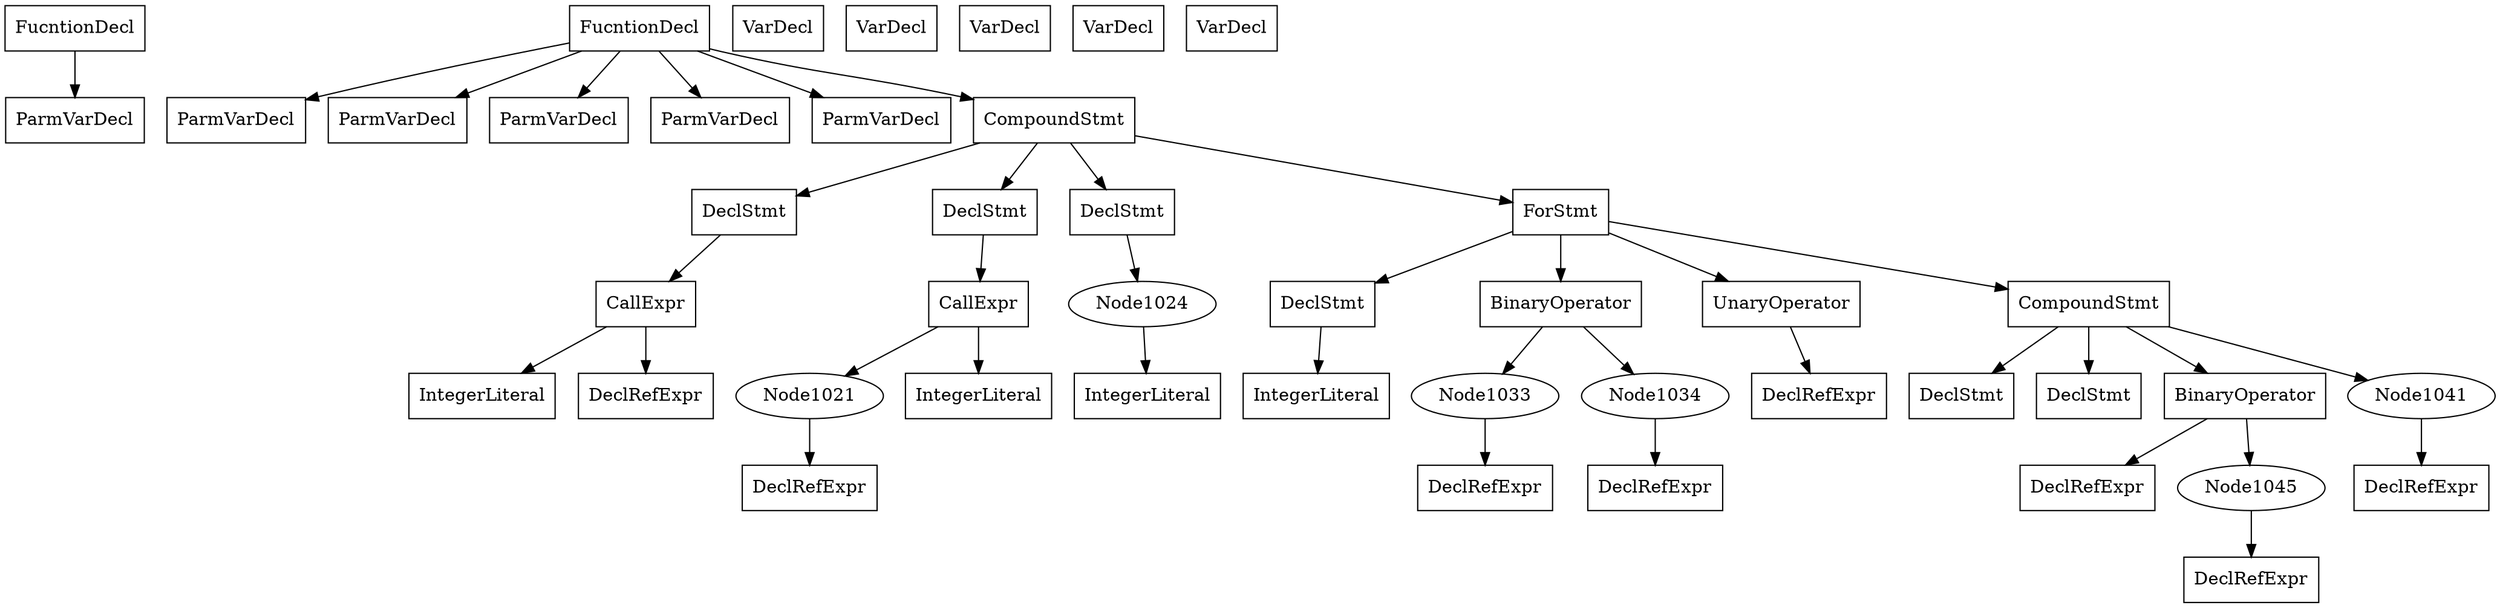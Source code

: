 digraph unnamed { 
Node1001 [ shape=record , label="FucntionDecl" , name="get_global_id" , type="int"];
Node1001 -> Node1002;
Node1002 [ shape=record , label="ParmVarDecl" , name="a" , type="int"];
Node1003 [ shape=record , label="FucntionDecl" , name="matrixMul" , type="void"];
Node1003 -> Node1004;
Node1003 -> Node1005;
Node1003 -> Node1006;
Node1003 -> Node1007;
Node1003 -> Node1008;
Node1003 -> Node1009;
Node1004 [ shape=record , label="ParmVarDecl" , name="C" , type="long"];
Node1005 [ shape=record , label="ParmVarDecl" , name="B" , type="long"];
Node1006 [ shape=record , label="ParmVarDecl" , name="A" , type="long"];
Node1007 [ shape=record , label="ParmVarDecl" , name="wA" , type="int"];
Node1008 [ shape=record , label="ParmVarDecl" , name="wB" , type="int"];
Node1009 [ shape=record , label="CompoundStmt" ];
Node1009 -> Node1010;
Node1009 -> Node1011;
Node1009 -> Node1012;
Node1009 -> Node1013;
Node1010 [ shape=record , label="DeclStmt" ];
Node1010 -> Node1014;
Node1011 [ shape=record , label="VarDecl" , name="tx" , type="int" , value="VALUE" ];
Node1014 [ shape=record , label="CallExpr" ];
Node1014 -> Node1016;
Node1014 -> Node1015;
Node1015 [ shape=record , label="DeclRefExpr" , name="get_global_id"];
Node1016 [ shape=record , label="IntegerLiteral" , value="0"];
Node1011 [ shape=record , label="DeclStmt" ];
Node1011 -> Node1019;
Node1020 [ shape=record , label="VarDecl" , name="ty" , type="int" , value="VALUE" ];
Node1019 [ shape=record , label="CallExpr" ];
Node1019 -> Node1021;
Node1019 -> Node1022;
Node1021 -> Node1023;
Node1023 [ shape=record , label="DeclRefExpr" , name="get_global_id"];
Node1022 [ shape=record , label="IntegerLiteral" , value="0"];
Node1012 [ shape=record , label="DeclStmt" ];
Node1012 -> Node1024;
Node1025 [ shape=record , label="VarDecl" , name="value" , type="long" , value="VALUE" ];
Node1024 -> Node1026;
Node1026 [ shape=record , label="IntegerLiteral" , value="0"];
Node1013 [ shape=record , label="ForStmt" ];
Node1013 -> Node1027;
Node1013 -> Node1028;
Node1013 -> Node1029;
Node1013 -> Node1030;
Node1027 [ shape=record , label="DeclStmt" ];
Node1027 -> Node1031;
Node1032 [ shape=record , label="VarDecl" , name="k" , type="int" , value="VALUE" ];
Node1031 [ shape=record , label="IntegerLiteral" , value="0"];
Node1028 [ shape=record , label="BinaryOperator" , value="<"];
Node1028 -> Node1033;
Node1028 -> Node1034;
Node1033 -> Node1035;
Node1035 [ shape=record , label="DeclRefExpr" , name="k"];
Node1034 -> Node1036;
Node1036 [ shape=record , label="DeclRefExpr" , name="wA"];
Node1029 [ shape=record , label="UnaryOperator" , value="++"];
Node1029 -> Node1037;
Node1037 [ shape=record , label="DeclRefExpr" , name="k"];
Node1030 [ shape=record , label="CompoundStmt" ];
Node1030 -> Node1038;
Node1030 -> Node1039;
Node1030 -> Node1040;
Node1030 -> Node1041;
Node1038 [ shape=record , label="DeclStmt" ];
Node1042 [ shape=record , label="VarDecl" , name="As" , type="long" , value="VALUE" ];
Node1039 [ shape=record , label="DeclStmt" ];
Node1043 [ shape=record , label="VarDecl" , name="Bs" , type="long" , value="VALUE" ];
Node1040 [ shape=record , label="BinaryOperator" , value="+="];
Node1040 -> Node1044;
Node1040 -> Node1045;
Node1044 [ shape=record , label="DeclRefExpr" , name="value"];
Node1045 -> Node1046;
Node1046 [ shape=record , label="DeclRefExpr" , name="As"];
Node1041 -> Node1047;
Node1047 [ shape=record , label="DeclRefExpr" , name="Bs"];
}
